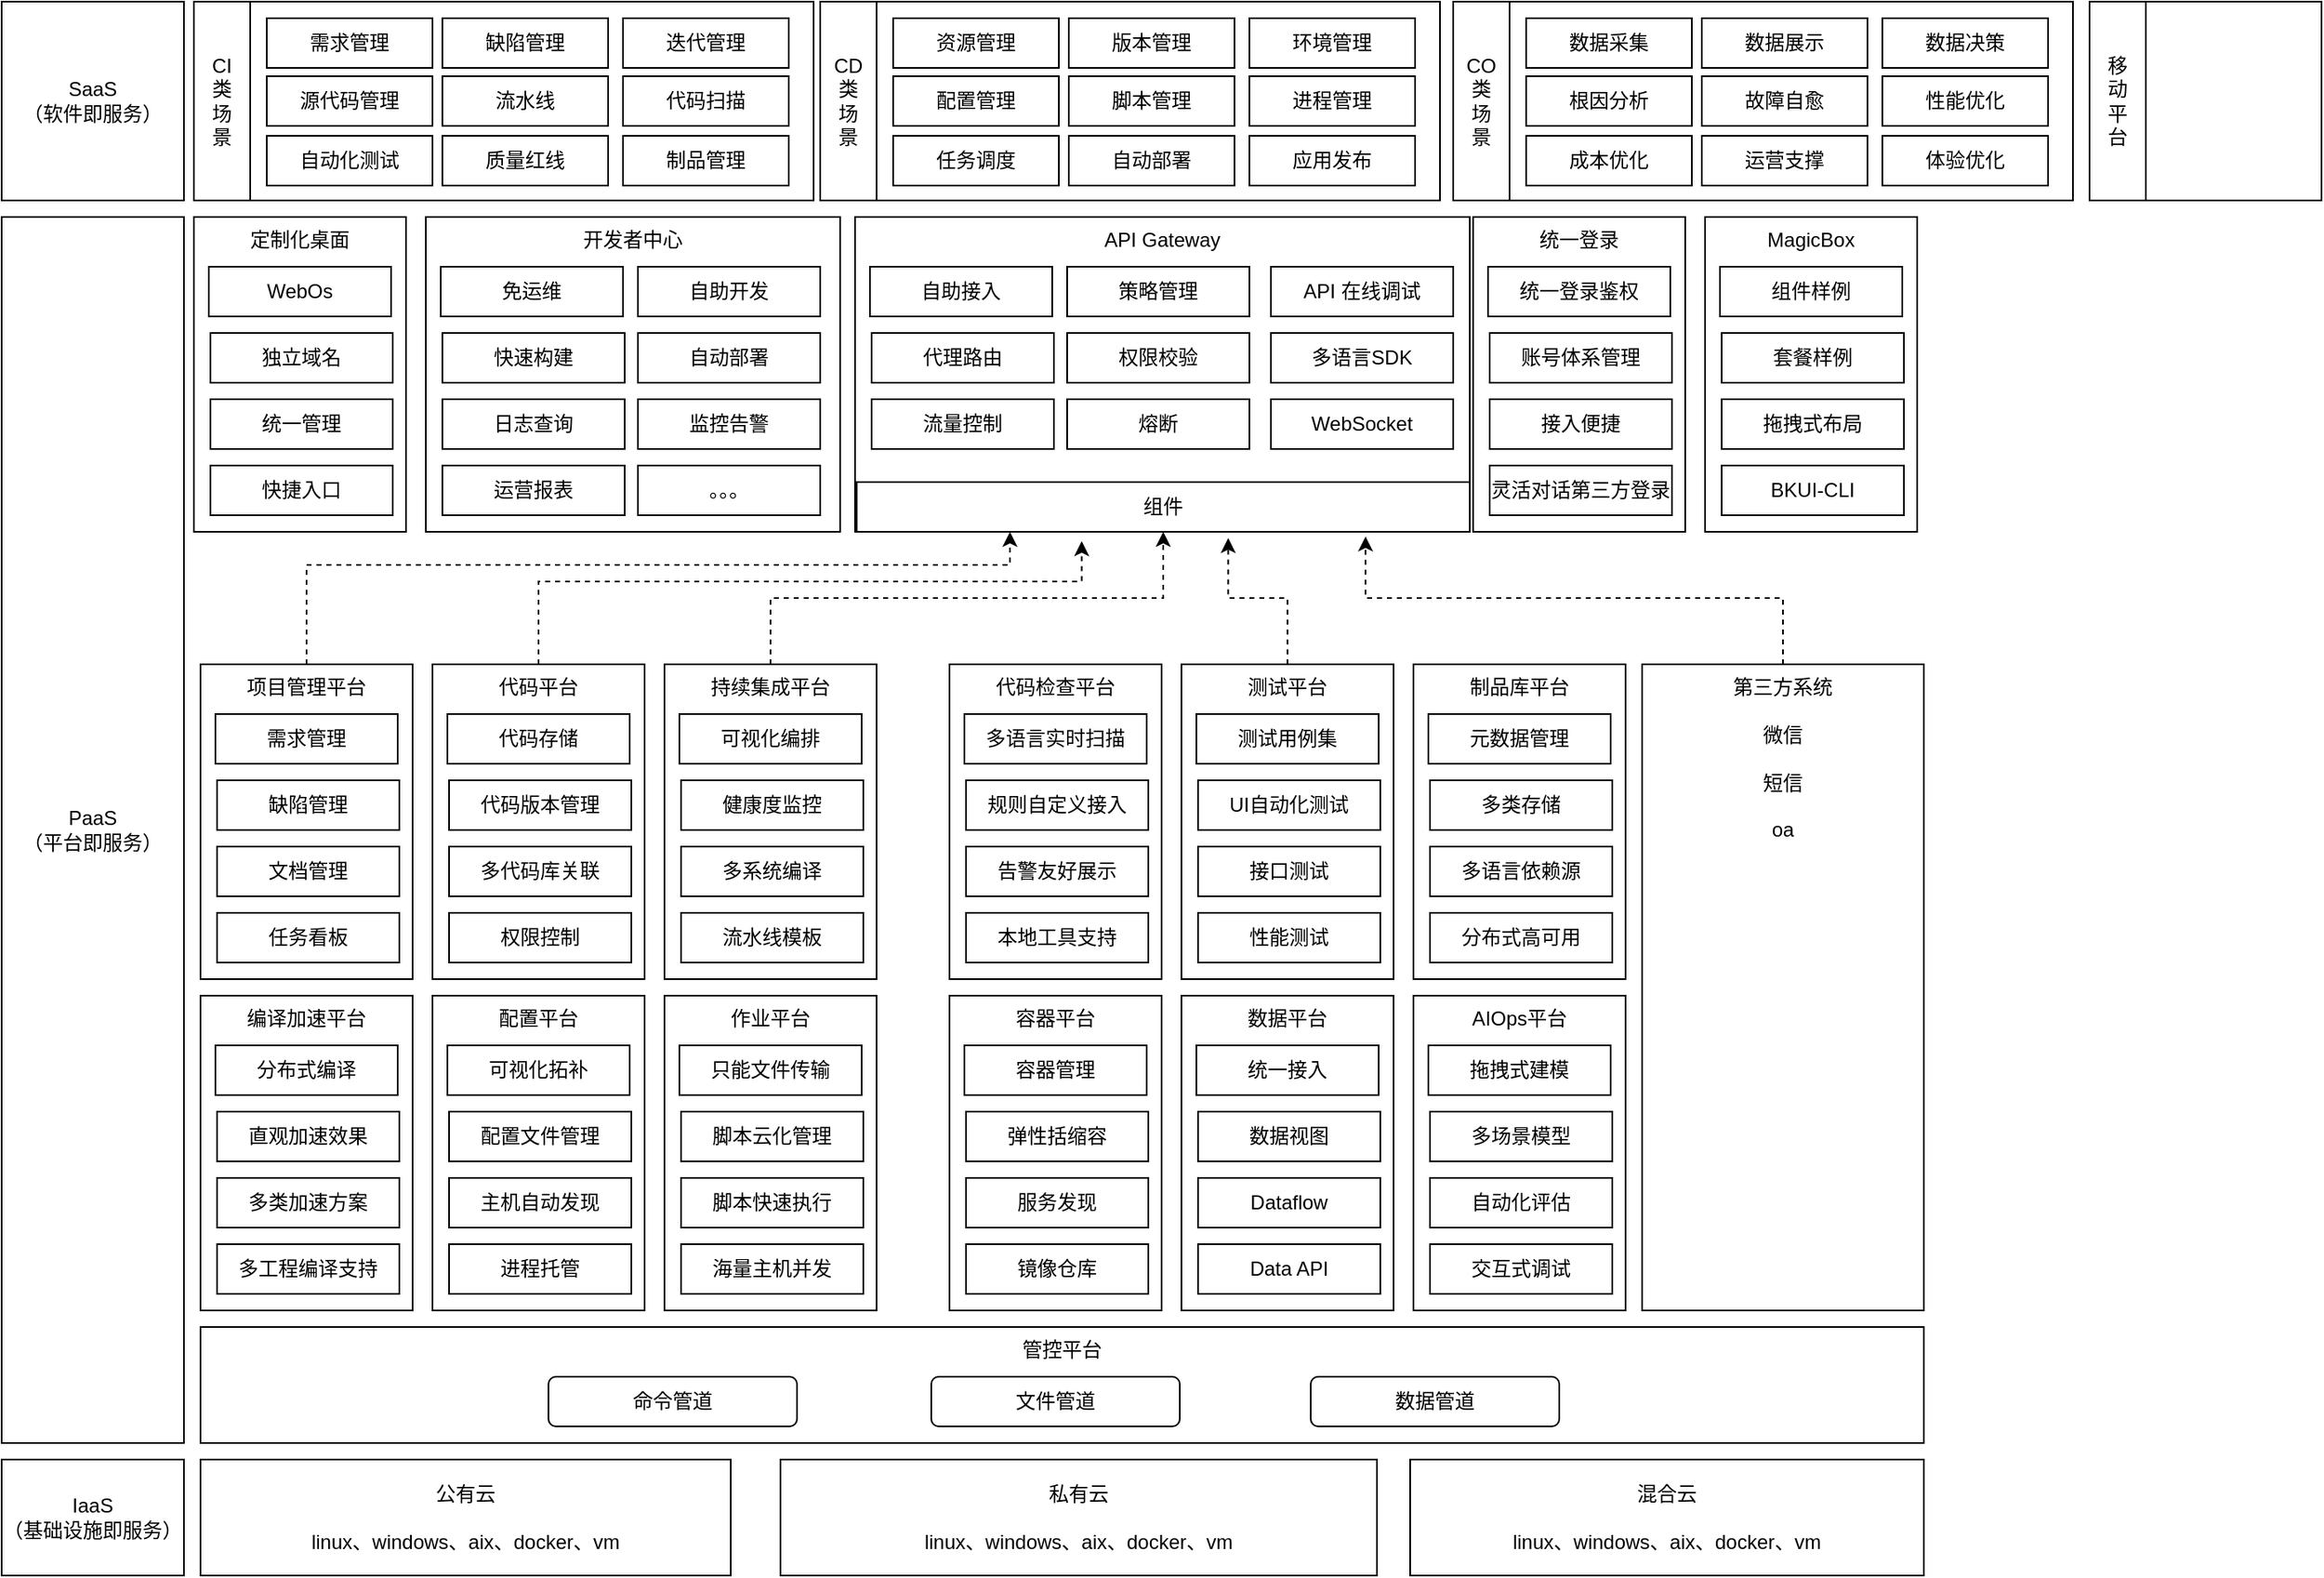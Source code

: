 <mxfile version="12.6.5" type="device"><diagram id="HuAuATCmVf8ZEZv2FGg2" name="Page-1"><mxGraphModel dx="3560" dy="4014" grid="1" gridSize="10" guides="1" tooltips="1" connect="1" arrows="1" fold="1" page="1" pageScale="1" pageWidth="2339" pageHeight="3300" math="0" shadow="0"><root><mxCell id="0"/><mxCell id="1" parent="0"/><mxCell id="CrwZKDT2IDvgGgkQOLYN-9" value="混合云&lt;br&gt;&lt;span style=&quot;white-space: normal&quot;&gt;&lt;br&gt;linux、windows、aix、docker、vm&lt;/span&gt;" style="rounded=0;whiteSpace=wrap;html=1;" vertex="1" parent="1"><mxGeometry x="720" y="390" width="310" height="70" as="geometry"/></mxCell><mxCell id="CrwZKDT2IDvgGgkQOLYN-11" value="私有云&lt;br&gt;&lt;span style=&quot;white-space: normal&quot;&gt;&lt;br&gt;linux、windows、aix、docker、vm&lt;/span&gt;" style="rounded=0;whiteSpace=wrap;html=1;" vertex="1" parent="1"><mxGeometry x="340" y="390" width="360" height="70" as="geometry"/></mxCell><mxCell id="CrwZKDT2IDvgGgkQOLYN-13" value="公有云&lt;br&gt;&lt;span style=&quot;white-space: normal&quot;&gt;&lt;br&gt;linux、windows、aix、docker、vm&lt;/span&gt;" style="rounded=0;whiteSpace=wrap;html=1;" vertex="1" parent="1"><mxGeometry x="-10" y="390" width="320" height="70" as="geometry"/></mxCell><mxCell id="CrwZKDT2IDvgGgkQOLYN-15" value="IaaS&lt;br&gt;（基础设施即服务）" style="rounded=0;whiteSpace=wrap;html=1;" vertex="1" parent="1"><mxGeometry x="-130" y="390" width="110" height="70" as="geometry"/></mxCell><mxCell id="CrwZKDT2IDvgGgkQOLYN-16" value="管控平台" style="rounded=0;whiteSpace=wrap;html=1;verticalAlign=top;" vertex="1" parent="1"><mxGeometry x="-10" y="310" width="1040" height="70" as="geometry"/></mxCell><mxCell id="CrwZKDT2IDvgGgkQOLYN-19" value="命令管道" style="rounded=1;whiteSpace=wrap;html=1;" vertex="1" parent="1"><mxGeometry x="200" y="340" width="150" height="30" as="geometry"/></mxCell><mxCell id="CrwZKDT2IDvgGgkQOLYN-20" value="文件管道" style="rounded=1;whiteSpace=wrap;html=1;" vertex="1" parent="1"><mxGeometry x="431" y="340" width="150" height="30" as="geometry"/></mxCell><mxCell id="CrwZKDT2IDvgGgkQOLYN-21" value="数据管道" style="rounded=1;whiteSpace=wrap;html=1;" vertex="1" parent="1"><mxGeometry x="660" y="340" width="150" height="30" as="geometry"/></mxCell><mxCell id="CrwZKDT2IDvgGgkQOLYN-26" value="编译加速平台" style="rounded=0;whiteSpace=wrap;html=1;verticalAlign=top;" vertex="1" parent="1"><mxGeometry x="-10" y="110" width="128" height="190" as="geometry"/></mxCell><mxCell id="CrwZKDT2IDvgGgkQOLYN-31" value="直观加速效果" style="rounded=0;whiteSpace=wrap;html=1;" vertex="1" parent="1"><mxGeometry y="180" width="110" height="30" as="geometry"/></mxCell><mxCell id="CrwZKDT2IDvgGgkQOLYN-32" value="多类加速方案" style="rounded=0;whiteSpace=wrap;html=1;" vertex="1" parent="1"><mxGeometry y="220" width="110" height="30" as="geometry"/></mxCell><mxCell id="CrwZKDT2IDvgGgkQOLYN-33" value="多工程编译支持" style="rounded=0;whiteSpace=wrap;html=1;" vertex="1" parent="1"><mxGeometry y="260" width="110" height="30" as="geometry"/></mxCell><mxCell id="CrwZKDT2IDvgGgkQOLYN-34" value="分布式编译" style="rounded=0;whiteSpace=wrap;html=1;" vertex="1" parent="1"><mxGeometry x="-1" y="140" width="110" height="30" as="geometry"/></mxCell><mxCell id="CrwZKDT2IDvgGgkQOLYN-36" value="配置平台" style="rounded=0;whiteSpace=wrap;html=1;verticalAlign=top;" vertex="1" parent="1"><mxGeometry x="130" y="110" width="128" height="190" as="geometry"/></mxCell><mxCell id="CrwZKDT2IDvgGgkQOLYN-37" value="配置文件管理" style="rounded=0;whiteSpace=wrap;html=1;" vertex="1" parent="1"><mxGeometry x="140" y="180" width="110" height="30" as="geometry"/></mxCell><mxCell id="CrwZKDT2IDvgGgkQOLYN-38" value="主机自动发现" style="rounded=0;whiteSpace=wrap;html=1;" vertex="1" parent="1"><mxGeometry x="140" y="220" width="110" height="30" as="geometry"/></mxCell><mxCell id="CrwZKDT2IDvgGgkQOLYN-39" value="进程托管" style="rounded=0;whiteSpace=wrap;html=1;" vertex="1" parent="1"><mxGeometry x="140" y="260" width="110" height="30" as="geometry"/></mxCell><mxCell id="CrwZKDT2IDvgGgkQOLYN-40" value="可视化拓补" style="rounded=0;whiteSpace=wrap;html=1;" vertex="1" parent="1"><mxGeometry x="139" y="140" width="110" height="30" as="geometry"/></mxCell><mxCell id="CrwZKDT2IDvgGgkQOLYN-41" value="作业平台" style="rounded=0;whiteSpace=wrap;html=1;verticalAlign=top;" vertex="1" parent="1"><mxGeometry x="270" y="110" width="128" height="190" as="geometry"/></mxCell><mxCell id="CrwZKDT2IDvgGgkQOLYN-42" value="脚本云化管理" style="rounded=0;whiteSpace=wrap;html=1;" vertex="1" parent="1"><mxGeometry x="280" y="180" width="110" height="30" as="geometry"/></mxCell><mxCell id="CrwZKDT2IDvgGgkQOLYN-43" value="脚本快速执行" style="rounded=0;whiteSpace=wrap;html=1;" vertex="1" parent="1"><mxGeometry x="280" y="220" width="110" height="30" as="geometry"/></mxCell><mxCell id="CrwZKDT2IDvgGgkQOLYN-44" value="海量主机并发" style="rounded=0;whiteSpace=wrap;html=1;" vertex="1" parent="1"><mxGeometry x="280" y="260" width="110" height="30" as="geometry"/></mxCell><mxCell id="CrwZKDT2IDvgGgkQOLYN-45" value="只能文件传输" style="rounded=0;whiteSpace=wrap;html=1;" vertex="1" parent="1"><mxGeometry x="279" y="140" width="110" height="30" as="geometry"/></mxCell><mxCell id="CrwZKDT2IDvgGgkQOLYN-46" value="容器平台" style="rounded=0;whiteSpace=wrap;html=1;verticalAlign=top;" vertex="1" parent="1"><mxGeometry x="442" y="110" width="128" height="190" as="geometry"/></mxCell><mxCell id="CrwZKDT2IDvgGgkQOLYN-47" value="弹性括缩容" style="rounded=0;whiteSpace=wrap;html=1;" vertex="1" parent="1"><mxGeometry x="452" y="180" width="110" height="30" as="geometry"/></mxCell><mxCell id="CrwZKDT2IDvgGgkQOLYN-48" value="服务发现" style="rounded=0;whiteSpace=wrap;html=1;" vertex="1" parent="1"><mxGeometry x="452" y="220" width="110" height="30" as="geometry"/></mxCell><mxCell id="CrwZKDT2IDvgGgkQOLYN-49" value="镜像仓库" style="rounded=0;whiteSpace=wrap;html=1;" vertex="1" parent="1"><mxGeometry x="452" y="260" width="110" height="30" as="geometry"/></mxCell><mxCell id="CrwZKDT2IDvgGgkQOLYN-50" value="容器管理" style="rounded=0;whiteSpace=wrap;html=1;" vertex="1" parent="1"><mxGeometry x="451" y="140" width="110" height="30" as="geometry"/></mxCell><mxCell id="CrwZKDT2IDvgGgkQOLYN-51" value="数据平台" style="rounded=0;whiteSpace=wrap;html=1;verticalAlign=top;" vertex="1" parent="1"><mxGeometry x="582" y="110" width="128" height="190" as="geometry"/></mxCell><mxCell id="CrwZKDT2IDvgGgkQOLYN-52" value="数据视图" style="rounded=0;whiteSpace=wrap;html=1;" vertex="1" parent="1"><mxGeometry x="592" y="180" width="110" height="30" as="geometry"/></mxCell><mxCell id="CrwZKDT2IDvgGgkQOLYN-53" value="Dataflow" style="rounded=0;whiteSpace=wrap;html=1;" vertex="1" parent="1"><mxGeometry x="592" y="220" width="110" height="30" as="geometry"/></mxCell><mxCell id="CrwZKDT2IDvgGgkQOLYN-54" value="Data API" style="rounded=0;whiteSpace=wrap;html=1;" vertex="1" parent="1"><mxGeometry x="592" y="260" width="110" height="30" as="geometry"/></mxCell><mxCell id="CrwZKDT2IDvgGgkQOLYN-55" value="统一接入" style="rounded=0;whiteSpace=wrap;html=1;" vertex="1" parent="1"><mxGeometry x="591" y="140" width="110" height="30" as="geometry"/></mxCell><mxCell id="CrwZKDT2IDvgGgkQOLYN-56" value="AIOps平台" style="rounded=0;whiteSpace=wrap;html=1;verticalAlign=top;" vertex="1" parent="1"><mxGeometry x="722" y="110" width="128" height="190" as="geometry"/></mxCell><mxCell id="CrwZKDT2IDvgGgkQOLYN-57" value="多场景模型" style="rounded=0;whiteSpace=wrap;html=1;" vertex="1" parent="1"><mxGeometry x="732" y="180" width="110" height="30" as="geometry"/></mxCell><mxCell id="CrwZKDT2IDvgGgkQOLYN-58" value="自动化评估" style="rounded=0;whiteSpace=wrap;html=1;" vertex="1" parent="1"><mxGeometry x="732" y="220" width="110" height="30" as="geometry"/></mxCell><mxCell id="CrwZKDT2IDvgGgkQOLYN-59" value="交互式调试" style="rounded=0;whiteSpace=wrap;html=1;" vertex="1" parent="1"><mxGeometry x="732" y="260" width="110" height="30" as="geometry"/></mxCell><mxCell id="CrwZKDT2IDvgGgkQOLYN-60" value="拖拽式建模" style="rounded=0;whiteSpace=wrap;html=1;" vertex="1" parent="1"><mxGeometry x="731" y="140" width="110" height="30" as="geometry"/></mxCell><mxCell id="CrwZKDT2IDvgGgkQOLYN-131" style="edgeStyle=orthogonalEdgeStyle;rounded=0;orthogonalLoop=1;jettySize=auto;html=1;entryX=0.25;entryY=1;entryDx=0;entryDy=0;dashed=1;" edge="1" parent="1" source="CrwZKDT2IDvgGgkQOLYN-61" target="CrwZKDT2IDvgGgkQOLYN-111"><mxGeometry relative="1" as="geometry"><Array as="points"><mxPoint x="54" y="-150"/><mxPoint x="478" y="-150"/></Array></mxGeometry></mxCell><mxCell id="CrwZKDT2IDvgGgkQOLYN-61" value="项目管理平台" style="rounded=0;whiteSpace=wrap;html=1;verticalAlign=top;" vertex="1" parent="1"><mxGeometry x="-10" y="-90" width="128" height="190" as="geometry"/></mxCell><mxCell id="CrwZKDT2IDvgGgkQOLYN-62" value="缺陷管理" style="rounded=0;whiteSpace=wrap;html=1;" vertex="1" parent="1"><mxGeometry y="-20" width="110" height="30" as="geometry"/></mxCell><mxCell id="CrwZKDT2IDvgGgkQOLYN-63" value="文档管理" style="rounded=0;whiteSpace=wrap;html=1;" vertex="1" parent="1"><mxGeometry y="20" width="110" height="30" as="geometry"/></mxCell><mxCell id="CrwZKDT2IDvgGgkQOLYN-64" value="任务看板" style="rounded=0;whiteSpace=wrap;html=1;" vertex="1" parent="1"><mxGeometry y="60" width="110" height="30" as="geometry"/></mxCell><mxCell id="CrwZKDT2IDvgGgkQOLYN-65" value="需求管理" style="rounded=0;whiteSpace=wrap;html=1;" vertex="1" parent="1"><mxGeometry x="-1" y="-60" width="110" height="30" as="geometry"/></mxCell><mxCell id="CrwZKDT2IDvgGgkQOLYN-132" style="edgeStyle=orthogonalEdgeStyle;rounded=0;orthogonalLoop=1;jettySize=auto;html=1;entryX=0.367;entryY=1.188;entryDx=0;entryDy=0;entryPerimeter=0;dashed=1;" edge="1" parent="1" source="CrwZKDT2IDvgGgkQOLYN-66" target="CrwZKDT2IDvgGgkQOLYN-111"><mxGeometry relative="1" as="geometry"><Array as="points"><mxPoint x="194" y="-140"/><mxPoint x="522" y="-140"/></Array></mxGeometry></mxCell><mxCell id="CrwZKDT2IDvgGgkQOLYN-66" value="代码平台" style="rounded=0;whiteSpace=wrap;html=1;verticalAlign=top;" vertex="1" parent="1"><mxGeometry x="130" y="-90" width="128" height="190" as="geometry"/></mxCell><mxCell id="CrwZKDT2IDvgGgkQOLYN-67" value="代码版本管理" style="rounded=0;whiteSpace=wrap;html=1;" vertex="1" parent="1"><mxGeometry x="140" y="-20" width="110" height="30" as="geometry"/></mxCell><mxCell id="CrwZKDT2IDvgGgkQOLYN-68" value="多代码库关联" style="rounded=0;whiteSpace=wrap;html=1;" vertex="1" parent="1"><mxGeometry x="140" y="20" width="110" height="30" as="geometry"/></mxCell><mxCell id="CrwZKDT2IDvgGgkQOLYN-69" value="权限控制" style="rounded=0;whiteSpace=wrap;html=1;" vertex="1" parent="1"><mxGeometry x="140" y="60" width="110" height="30" as="geometry"/></mxCell><mxCell id="CrwZKDT2IDvgGgkQOLYN-70" value="代码存储" style="rounded=0;whiteSpace=wrap;html=1;" vertex="1" parent="1"><mxGeometry x="139" y="-60" width="110" height="30" as="geometry"/></mxCell><mxCell id="CrwZKDT2IDvgGgkQOLYN-133" style="edgeStyle=orthogonalEdgeStyle;rounded=0;orthogonalLoop=1;jettySize=auto;html=1;entryX=0.5;entryY=1;entryDx=0;entryDy=0;dashed=1;" edge="1" parent="1" source="CrwZKDT2IDvgGgkQOLYN-71" target="CrwZKDT2IDvgGgkQOLYN-111"><mxGeometry relative="1" as="geometry"/></mxCell><mxCell id="CrwZKDT2IDvgGgkQOLYN-71" value="持续集成平台" style="rounded=0;whiteSpace=wrap;html=1;verticalAlign=top;" vertex="1" parent="1"><mxGeometry x="270" y="-90" width="128" height="190" as="geometry"/></mxCell><mxCell id="CrwZKDT2IDvgGgkQOLYN-72" value="健康度监控" style="rounded=0;whiteSpace=wrap;html=1;" vertex="1" parent="1"><mxGeometry x="280" y="-20" width="110" height="30" as="geometry"/></mxCell><mxCell id="CrwZKDT2IDvgGgkQOLYN-73" value="多系统编译" style="rounded=0;whiteSpace=wrap;html=1;" vertex="1" parent="1"><mxGeometry x="280" y="20" width="110" height="30" as="geometry"/></mxCell><mxCell id="CrwZKDT2IDvgGgkQOLYN-74" value="流水线模板" style="rounded=0;whiteSpace=wrap;html=1;" vertex="1" parent="1"><mxGeometry x="280" y="60" width="110" height="30" as="geometry"/></mxCell><mxCell id="CrwZKDT2IDvgGgkQOLYN-75" value="可视化编排" style="rounded=0;whiteSpace=wrap;html=1;" vertex="1" parent="1"><mxGeometry x="279" y="-60" width="110" height="30" as="geometry"/></mxCell><mxCell id="CrwZKDT2IDvgGgkQOLYN-76" value="代码检查平台" style="rounded=0;whiteSpace=wrap;html=1;verticalAlign=top;" vertex="1" parent="1"><mxGeometry x="442" y="-90" width="128" height="190" as="geometry"/></mxCell><mxCell id="CrwZKDT2IDvgGgkQOLYN-77" value="规则自定义接入" style="rounded=0;whiteSpace=wrap;html=1;" vertex="1" parent="1"><mxGeometry x="452" y="-20" width="110" height="30" as="geometry"/></mxCell><mxCell id="CrwZKDT2IDvgGgkQOLYN-78" value="告警友好展示" style="rounded=0;whiteSpace=wrap;html=1;" vertex="1" parent="1"><mxGeometry x="452" y="20" width="110" height="30" as="geometry"/></mxCell><mxCell id="CrwZKDT2IDvgGgkQOLYN-79" value="本地工具支持" style="rounded=0;whiteSpace=wrap;html=1;" vertex="1" parent="1"><mxGeometry x="452" y="60" width="110" height="30" as="geometry"/></mxCell><mxCell id="CrwZKDT2IDvgGgkQOLYN-80" value="多语言实时扫描" style="rounded=0;whiteSpace=wrap;html=1;" vertex="1" parent="1"><mxGeometry x="451" y="-60" width="110" height="30" as="geometry"/></mxCell><mxCell id="CrwZKDT2IDvgGgkQOLYN-134" style="edgeStyle=orthogonalEdgeStyle;rounded=0;orthogonalLoop=1;jettySize=auto;html=1;entryX=0.606;entryY=1.125;entryDx=0;entryDy=0;entryPerimeter=0;dashed=1;" edge="1" parent="1" source="CrwZKDT2IDvgGgkQOLYN-81" target="CrwZKDT2IDvgGgkQOLYN-111"><mxGeometry relative="1" as="geometry"/></mxCell><mxCell id="CrwZKDT2IDvgGgkQOLYN-81" value="测试平台" style="rounded=0;whiteSpace=wrap;html=1;verticalAlign=top;" vertex="1" parent="1"><mxGeometry x="582" y="-90" width="128" height="190" as="geometry"/></mxCell><mxCell id="CrwZKDT2IDvgGgkQOLYN-82" value="UI自动化测试" style="rounded=0;whiteSpace=wrap;html=1;" vertex="1" parent="1"><mxGeometry x="592" y="-20" width="110" height="30" as="geometry"/></mxCell><mxCell id="CrwZKDT2IDvgGgkQOLYN-83" value="接口测试" style="rounded=0;whiteSpace=wrap;html=1;" vertex="1" parent="1"><mxGeometry x="592" y="20" width="110" height="30" as="geometry"/></mxCell><mxCell id="CrwZKDT2IDvgGgkQOLYN-84" value="性能测试" style="rounded=0;whiteSpace=wrap;html=1;" vertex="1" parent="1"><mxGeometry x="592" y="60" width="110" height="30" as="geometry"/></mxCell><mxCell id="CrwZKDT2IDvgGgkQOLYN-85" value="测试用例集" style="rounded=0;whiteSpace=wrap;html=1;" vertex="1" parent="1"><mxGeometry x="591" y="-60" width="110" height="30" as="geometry"/></mxCell><mxCell id="CrwZKDT2IDvgGgkQOLYN-86" value="制品库平台" style="rounded=0;whiteSpace=wrap;html=1;verticalAlign=top;" vertex="1" parent="1"><mxGeometry x="722" y="-90" width="128" height="190" as="geometry"/></mxCell><mxCell id="CrwZKDT2IDvgGgkQOLYN-87" value="多类存储" style="rounded=0;whiteSpace=wrap;html=1;" vertex="1" parent="1"><mxGeometry x="732" y="-20" width="110" height="30" as="geometry"/></mxCell><mxCell id="CrwZKDT2IDvgGgkQOLYN-88" value="多语言依赖源" style="rounded=0;whiteSpace=wrap;html=1;" vertex="1" parent="1"><mxGeometry x="732" y="20" width="110" height="30" as="geometry"/></mxCell><mxCell id="CrwZKDT2IDvgGgkQOLYN-89" value="分布式高可用" style="rounded=0;whiteSpace=wrap;html=1;" vertex="1" parent="1"><mxGeometry x="732" y="60" width="110" height="30" as="geometry"/></mxCell><mxCell id="CrwZKDT2IDvgGgkQOLYN-90" value="元数据管理" style="rounded=0;whiteSpace=wrap;html=1;" vertex="1" parent="1"><mxGeometry x="731" y="-60" width="110" height="30" as="geometry"/></mxCell><mxCell id="CrwZKDT2IDvgGgkQOLYN-135" style="edgeStyle=orthogonalEdgeStyle;rounded=0;orthogonalLoop=1;jettySize=auto;html=1;entryX=0.83;entryY=1.094;entryDx=0;entryDy=0;entryPerimeter=0;dashed=1;" edge="1" parent="1" source="CrwZKDT2IDvgGgkQOLYN-92" target="CrwZKDT2IDvgGgkQOLYN-111"><mxGeometry relative="1" as="geometry"><Array as="points"><mxPoint x="945" y="-130"/><mxPoint x="693" y="-130"/></Array></mxGeometry></mxCell><mxCell id="CrwZKDT2IDvgGgkQOLYN-92" value="第三方系统&lt;br&gt;&lt;br&gt;微信&lt;br&gt;&lt;br&gt;短信&lt;br&gt;&lt;br&gt;oa" style="rounded=0;whiteSpace=wrap;html=1;verticalAlign=top;" vertex="1" parent="1"><mxGeometry x="860" y="-90" width="170" height="390" as="geometry"/></mxCell><mxCell id="CrwZKDT2IDvgGgkQOLYN-93" value="定制化桌面" style="rounded=0;whiteSpace=wrap;html=1;verticalAlign=top;" vertex="1" parent="1"><mxGeometry x="-14" y="-360" width="128" height="190" as="geometry"/></mxCell><mxCell id="CrwZKDT2IDvgGgkQOLYN-94" value="独立域名" style="rounded=0;whiteSpace=wrap;html=1;" vertex="1" parent="1"><mxGeometry x="-4" y="-290" width="110" height="30" as="geometry"/></mxCell><mxCell id="CrwZKDT2IDvgGgkQOLYN-95" value="统一管理" style="rounded=0;whiteSpace=wrap;html=1;" vertex="1" parent="1"><mxGeometry x="-4" y="-250" width="110" height="30" as="geometry"/></mxCell><mxCell id="CrwZKDT2IDvgGgkQOLYN-96" value="快捷入口" style="rounded=0;whiteSpace=wrap;html=1;" vertex="1" parent="1"><mxGeometry x="-4" y="-210" width="110" height="30" as="geometry"/></mxCell><mxCell id="CrwZKDT2IDvgGgkQOLYN-97" value="WebOs" style="rounded=0;whiteSpace=wrap;html=1;" vertex="1" parent="1"><mxGeometry x="-5" y="-330" width="110" height="30" as="geometry"/></mxCell><mxCell id="CrwZKDT2IDvgGgkQOLYN-98" value="开发者中心" style="rounded=0;whiteSpace=wrap;html=1;verticalAlign=top;" vertex="1" parent="1"><mxGeometry x="126" y="-360" width="250" height="190" as="geometry"/></mxCell><mxCell id="CrwZKDT2IDvgGgkQOLYN-99" value="快速构建" style="rounded=0;whiteSpace=wrap;html=1;" vertex="1" parent="1"><mxGeometry x="136" y="-290" width="110" height="30" as="geometry"/></mxCell><mxCell id="CrwZKDT2IDvgGgkQOLYN-100" value="日志查询" style="rounded=0;whiteSpace=wrap;html=1;" vertex="1" parent="1"><mxGeometry x="136" y="-250" width="110" height="30" as="geometry"/></mxCell><mxCell id="CrwZKDT2IDvgGgkQOLYN-101" value="运营报表" style="rounded=0;whiteSpace=wrap;html=1;" vertex="1" parent="1"><mxGeometry x="136" y="-210" width="110" height="30" as="geometry"/></mxCell><mxCell id="CrwZKDT2IDvgGgkQOLYN-102" value="免运维" style="rounded=0;whiteSpace=wrap;html=1;" vertex="1" parent="1"><mxGeometry x="135" y="-330" width="110" height="30" as="geometry"/></mxCell><mxCell id="CrwZKDT2IDvgGgkQOLYN-104" value="自动部署" style="rounded=0;whiteSpace=wrap;html=1;" vertex="1" parent="1"><mxGeometry x="254" y="-290" width="110" height="30" as="geometry"/></mxCell><mxCell id="CrwZKDT2IDvgGgkQOLYN-105" value="监控告警" style="rounded=0;whiteSpace=wrap;html=1;" vertex="1" parent="1"><mxGeometry x="254" y="-250" width="110" height="30" as="geometry"/></mxCell><mxCell id="CrwZKDT2IDvgGgkQOLYN-106" value="。。。" style="rounded=0;whiteSpace=wrap;html=1;" vertex="1" parent="1"><mxGeometry x="254" y="-210" width="110" height="30" as="geometry"/></mxCell><mxCell id="CrwZKDT2IDvgGgkQOLYN-107" value="自助开发" style="rounded=0;whiteSpace=wrap;html=1;" vertex="1" parent="1"><mxGeometry x="254" y="-330" width="110" height="30" as="geometry"/></mxCell><mxCell id="CrwZKDT2IDvgGgkQOLYN-108" value="API Gateway" style="rounded=0;whiteSpace=wrap;html=1;verticalAlign=top;" vertex="1" parent="1"><mxGeometry x="385" y="-360" width="371" height="190" as="geometry"/></mxCell><mxCell id="CrwZKDT2IDvgGgkQOLYN-109" value="代理路由" style="rounded=0;whiteSpace=wrap;html=1;" vertex="1" parent="1"><mxGeometry x="395" y="-290" width="110" height="30" as="geometry"/></mxCell><mxCell id="CrwZKDT2IDvgGgkQOLYN-110" value="流量控制" style="rounded=0;whiteSpace=wrap;html=1;" vertex="1" parent="1"><mxGeometry x="395" y="-250" width="110" height="30" as="geometry"/></mxCell><mxCell id="CrwZKDT2IDvgGgkQOLYN-111" value="组件" style="rounded=0;whiteSpace=wrap;html=1;" vertex="1" parent="1"><mxGeometry x="386" y="-200" width="370" height="30" as="geometry"/></mxCell><mxCell id="CrwZKDT2IDvgGgkQOLYN-112" value="自助接入" style="rounded=0;whiteSpace=wrap;html=1;" vertex="1" parent="1"><mxGeometry x="394" y="-330" width="110" height="30" as="geometry"/></mxCell><mxCell id="CrwZKDT2IDvgGgkQOLYN-113" value="权限校验" style="rounded=0;whiteSpace=wrap;html=1;" vertex="1" parent="1"><mxGeometry x="513" y="-290" width="110" height="30" as="geometry"/></mxCell><mxCell id="CrwZKDT2IDvgGgkQOLYN-114" value="熔断" style="rounded=0;whiteSpace=wrap;html=1;" vertex="1" parent="1"><mxGeometry x="513" y="-250" width="110" height="30" as="geometry"/></mxCell><mxCell id="CrwZKDT2IDvgGgkQOLYN-116" value="策略管理" style="rounded=0;whiteSpace=wrap;html=1;" vertex="1" parent="1"><mxGeometry x="513" y="-330" width="110" height="30" as="geometry"/></mxCell><mxCell id="CrwZKDT2IDvgGgkQOLYN-117" value="多语言SDK" style="rounded=0;whiteSpace=wrap;html=1;" vertex="1" parent="1"><mxGeometry x="636" y="-290" width="110" height="30" as="geometry"/></mxCell><mxCell id="CrwZKDT2IDvgGgkQOLYN-118" value="WebSocket" style="rounded=0;whiteSpace=wrap;html=1;" vertex="1" parent="1"><mxGeometry x="636" y="-250" width="110" height="30" as="geometry"/></mxCell><mxCell id="CrwZKDT2IDvgGgkQOLYN-120" value="API 在线调试" style="rounded=0;whiteSpace=wrap;html=1;" vertex="1" parent="1"><mxGeometry x="636" y="-330" width="110" height="30" as="geometry"/></mxCell><mxCell id="CrwZKDT2IDvgGgkQOLYN-121" value="统一登录" style="rounded=0;whiteSpace=wrap;html=1;verticalAlign=top;" vertex="1" parent="1"><mxGeometry x="758" y="-360" width="128" height="190" as="geometry"/></mxCell><mxCell id="CrwZKDT2IDvgGgkQOLYN-122" value="账号体系管理" style="rounded=0;whiteSpace=wrap;html=1;" vertex="1" parent="1"><mxGeometry x="768" y="-290" width="110" height="30" as="geometry"/></mxCell><mxCell id="CrwZKDT2IDvgGgkQOLYN-123" value="接入便捷" style="rounded=0;whiteSpace=wrap;html=1;" vertex="1" parent="1"><mxGeometry x="768" y="-250" width="110" height="30" as="geometry"/></mxCell><mxCell id="CrwZKDT2IDvgGgkQOLYN-124" value="灵活对话第三方登录" style="rounded=0;whiteSpace=wrap;html=1;" vertex="1" parent="1"><mxGeometry x="768" y="-210" width="110" height="30" as="geometry"/></mxCell><mxCell id="CrwZKDT2IDvgGgkQOLYN-125" value="统一登录鉴权" style="rounded=0;whiteSpace=wrap;html=1;" vertex="1" parent="1"><mxGeometry x="767" y="-330" width="110" height="30" as="geometry"/></mxCell><mxCell id="CrwZKDT2IDvgGgkQOLYN-126" value="MagicBox" style="rounded=0;whiteSpace=wrap;html=1;verticalAlign=top;" vertex="1" parent="1"><mxGeometry x="898" y="-360" width="128" height="190" as="geometry"/></mxCell><mxCell id="CrwZKDT2IDvgGgkQOLYN-127" value="套餐样例" style="rounded=0;whiteSpace=wrap;html=1;" vertex="1" parent="1"><mxGeometry x="908" y="-290" width="110" height="30" as="geometry"/></mxCell><mxCell id="CrwZKDT2IDvgGgkQOLYN-128" value="拖拽式布局" style="rounded=0;whiteSpace=wrap;html=1;" vertex="1" parent="1"><mxGeometry x="908" y="-250" width="110" height="30" as="geometry"/></mxCell><mxCell id="CrwZKDT2IDvgGgkQOLYN-129" value="BKUI-CLI" style="rounded=0;whiteSpace=wrap;html=1;" vertex="1" parent="1"><mxGeometry x="908" y="-210" width="110" height="30" as="geometry"/></mxCell><mxCell id="CrwZKDT2IDvgGgkQOLYN-130" value="组件样例" style="rounded=0;whiteSpace=wrap;html=1;" vertex="1" parent="1"><mxGeometry x="907" y="-330" width="110" height="30" as="geometry"/></mxCell><mxCell id="CrwZKDT2IDvgGgkQOLYN-136" value="PaaS&lt;br&gt;（平台即服务）" style="rounded=0;whiteSpace=wrap;html=1;" vertex="1" parent="1"><mxGeometry x="-130" y="-360" width="110" height="740" as="geometry"/></mxCell><mxCell id="CrwZKDT2IDvgGgkQOLYN-137" value="CI&lt;br&gt;类&lt;br&gt;场&lt;br&gt;景" style="rounded=0;whiteSpace=wrap;html=1;" vertex="1" parent="1"><mxGeometry x="-14" y="-490" width="34" height="120" as="geometry"/></mxCell><mxCell id="CrwZKDT2IDvgGgkQOLYN-138" value="" style="rounded=0;whiteSpace=wrap;html=1;" vertex="1" parent="1"><mxGeometry x="20" y="-490" width="340" height="120" as="geometry"/></mxCell><mxCell id="CrwZKDT2IDvgGgkQOLYN-139" value="需求管理" style="rounded=0;whiteSpace=wrap;html=1;" vertex="1" parent="1"><mxGeometry x="30" y="-480" width="100" height="30" as="geometry"/></mxCell><mxCell id="CrwZKDT2IDvgGgkQOLYN-140" value="源代码管理" style="rounded=0;whiteSpace=wrap;html=1;" vertex="1" parent="1"><mxGeometry x="30" y="-445" width="100" height="30" as="geometry"/></mxCell><mxCell id="CrwZKDT2IDvgGgkQOLYN-141" value="自动化测试" style="rounded=0;whiteSpace=wrap;html=1;" vertex="1" parent="1"><mxGeometry x="30" y="-409" width="100" height="30" as="geometry"/></mxCell><mxCell id="CrwZKDT2IDvgGgkQOLYN-142" value="缺陷管理" style="rounded=0;whiteSpace=wrap;html=1;" vertex="1" parent="1"><mxGeometry x="136" y="-480" width="100" height="30" as="geometry"/></mxCell><mxCell id="CrwZKDT2IDvgGgkQOLYN-143" value="流水线" style="rounded=0;whiteSpace=wrap;html=1;" vertex="1" parent="1"><mxGeometry x="136" y="-445" width="100" height="30" as="geometry"/></mxCell><mxCell id="CrwZKDT2IDvgGgkQOLYN-144" value="质量红线" style="rounded=0;whiteSpace=wrap;html=1;" vertex="1" parent="1"><mxGeometry x="136" y="-409" width="100" height="30" as="geometry"/></mxCell><mxCell id="CrwZKDT2IDvgGgkQOLYN-145" value="迭代管理" style="rounded=0;whiteSpace=wrap;html=1;" vertex="1" parent="1"><mxGeometry x="245" y="-480" width="100" height="30" as="geometry"/></mxCell><mxCell id="CrwZKDT2IDvgGgkQOLYN-146" value="代码扫描" style="rounded=0;whiteSpace=wrap;html=1;" vertex="1" parent="1"><mxGeometry x="245" y="-445" width="100" height="30" as="geometry"/></mxCell><mxCell id="CrwZKDT2IDvgGgkQOLYN-147" value="制品管理" style="rounded=0;whiteSpace=wrap;html=1;" vertex="1" parent="1"><mxGeometry x="245" y="-409" width="100" height="30" as="geometry"/></mxCell><mxCell id="CrwZKDT2IDvgGgkQOLYN-148" value="CD&lt;br&gt;类&lt;br&gt;场&lt;br&gt;景" style="rounded=0;whiteSpace=wrap;html=1;" vertex="1" parent="1"><mxGeometry x="364" y="-490" width="34" height="120" as="geometry"/></mxCell><mxCell id="CrwZKDT2IDvgGgkQOLYN-149" value="" style="rounded=0;whiteSpace=wrap;html=1;" vertex="1" parent="1"><mxGeometry x="398" y="-490" width="340" height="120" as="geometry"/></mxCell><mxCell id="CrwZKDT2IDvgGgkQOLYN-150" value="资源管理" style="rounded=0;whiteSpace=wrap;html=1;" vertex="1" parent="1"><mxGeometry x="408" y="-480" width="100" height="30" as="geometry"/></mxCell><mxCell id="CrwZKDT2IDvgGgkQOLYN-151" value="配置管理" style="rounded=0;whiteSpace=wrap;html=1;" vertex="1" parent="1"><mxGeometry x="408" y="-445" width="100" height="30" as="geometry"/></mxCell><mxCell id="CrwZKDT2IDvgGgkQOLYN-152" value="任务调度" style="rounded=0;whiteSpace=wrap;html=1;" vertex="1" parent="1"><mxGeometry x="408" y="-409" width="100" height="30" as="geometry"/></mxCell><mxCell id="CrwZKDT2IDvgGgkQOLYN-153" value="版本管理" style="rounded=0;whiteSpace=wrap;html=1;" vertex="1" parent="1"><mxGeometry x="514" y="-480" width="100" height="30" as="geometry"/></mxCell><mxCell id="CrwZKDT2IDvgGgkQOLYN-154" value="脚本管理" style="rounded=0;whiteSpace=wrap;html=1;" vertex="1" parent="1"><mxGeometry x="514" y="-445" width="100" height="30" as="geometry"/></mxCell><mxCell id="CrwZKDT2IDvgGgkQOLYN-155" value="自动部署" style="rounded=0;whiteSpace=wrap;html=1;" vertex="1" parent="1"><mxGeometry x="514" y="-409" width="100" height="30" as="geometry"/></mxCell><mxCell id="CrwZKDT2IDvgGgkQOLYN-156" value="环境管理" style="rounded=0;whiteSpace=wrap;html=1;" vertex="1" parent="1"><mxGeometry x="623" y="-480" width="100" height="30" as="geometry"/></mxCell><mxCell id="CrwZKDT2IDvgGgkQOLYN-157" value="进程管理" style="rounded=0;whiteSpace=wrap;html=1;" vertex="1" parent="1"><mxGeometry x="623" y="-445" width="100" height="30" as="geometry"/></mxCell><mxCell id="CrwZKDT2IDvgGgkQOLYN-158" value="应用发布" style="rounded=0;whiteSpace=wrap;html=1;" vertex="1" parent="1"><mxGeometry x="623" y="-409" width="100" height="30" as="geometry"/></mxCell><mxCell id="CrwZKDT2IDvgGgkQOLYN-159" value="CO&lt;br&gt;类&lt;br&gt;场&lt;br&gt;景" style="rounded=0;whiteSpace=wrap;html=1;" vertex="1" parent="1"><mxGeometry x="746" y="-490" width="34" height="120" as="geometry"/></mxCell><mxCell id="CrwZKDT2IDvgGgkQOLYN-160" value="" style="rounded=0;whiteSpace=wrap;html=1;" vertex="1" parent="1"><mxGeometry x="780" y="-490" width="340" height="120" as="geometry"/></mxCell><mxCell id="CrwZKDT2IDvgGgkQOLYN-161" value="数据采集" style="rounded=0;whiteSpace=wrap;html=1;" vertex="1" parent="1"><mxGeometry x="790" y="-480" width="100" height="30" as="geometry"/></mxCell><mxCell id="CrwZKDT2IDvgGgkQOLYN-162" value="根因分析" style="rounded=0;whiteSpace=wrap;html=1;" vertex="1" parent="1"><mxGeometry x="790" y="-445" width="100" height="30" as="geometry"/></mxCell><mxCell id="CrwZKDT2IDvgGgkQOLYN-163" value="成本优化" style="rounded=0;whiteSpace=wrap;html=1;" vertex="1" parent="1"><mxGeometry x="790" y="-409" width="100" height="30" as="geometry"/></mxCell><mxCell id="CrwZKDT2IDvgGgkQOLYN-164" value="数据展示" style="rounded=0;whiteSpace=wrap;html=1;" vertex="1" parent="1"><mxGeometry x="896" y="-480" width="100" height="30" as="geometry"/></mxCell><mxCell id="CrwZKDT2IDvgGgkQOLYN-165" value="故障自愈" style="rounded=0;whiteSpace=wrap;html=1;" vertex="1" parent="1"><mxGeometry x="896" y="-445" width="100" height="30" as="geometry"/></mxCell><mxCell id="CrwZKDT2IDvgGgkQOLYN-166" value="运营支撑" style="rounded=0;whiteSpace=wrap;html=1;" vertex="1" parent="1"><mxGeometry x="896" y="-409" width="100" height="30" as="geometry"/></mxCell><mxCell id="CrwZKDT2IDvgGgkQOLYN-167" value="数据决策" style="rounded=0;whiteSpace=wrap;html=1;" vertex="1" parent="1"><mxGeometry x="1005" y="-480" width="100" height="30" as="geometry"/></mxCell><mxCell id="CrwZKDT2IDvgGgkQOLYN-168" value="性能优化" style="rounded=0;whiteSpace=wrap;html=1;" vertex="1" parent="1"><mxGeometry x="1005" y="-445" width="100" height="30" as="geometry"/></mxCell><mxCell id="CrwZKDT2IDvgGgkQOLYN-169" value="体验优化" style="rounded=0;whiteSpace=wrap;html=1;" vertex="1" parent="1"><mxGeometry x="1005" y="-409" width="100" height="30" as="geometry"/></mxCell><mxCell id="CrwZKDT2IDvgGgkQOLYN-170" value="移&lt;br&gt;动&lt;br&gt;平&lt;br&gt;台" style="rounded=0;whiteSpace=wrap;html=1;" vertex="1" parent="1"><mxGeometry x="1130" y="-490" width="34" height="120" as="geometry"/></mxCell><mxCell id="CrwZKDT2IDvgGgkQOLYN-171" value="" style="rounded=0;whiteSpace=wrap;html=1;" vertex="1" parent="1"><mxGeometry x="1164" y="-490" width="106" height="120" as="geometry"/></mxCell><mxCell id="CrwZKDT2IDvgGgkQOLYN-182" value="SaaS&lt;br&gt;（软件即服务）" style="rounded=0;whiteSpace=wrap;html=1;" vertex="1" parent="1"><mxGeometry x="-130" y="-490" width="110" height="120" as="geometry"/></mxCell></root></mxGraphModel></diagram></mxfile>
